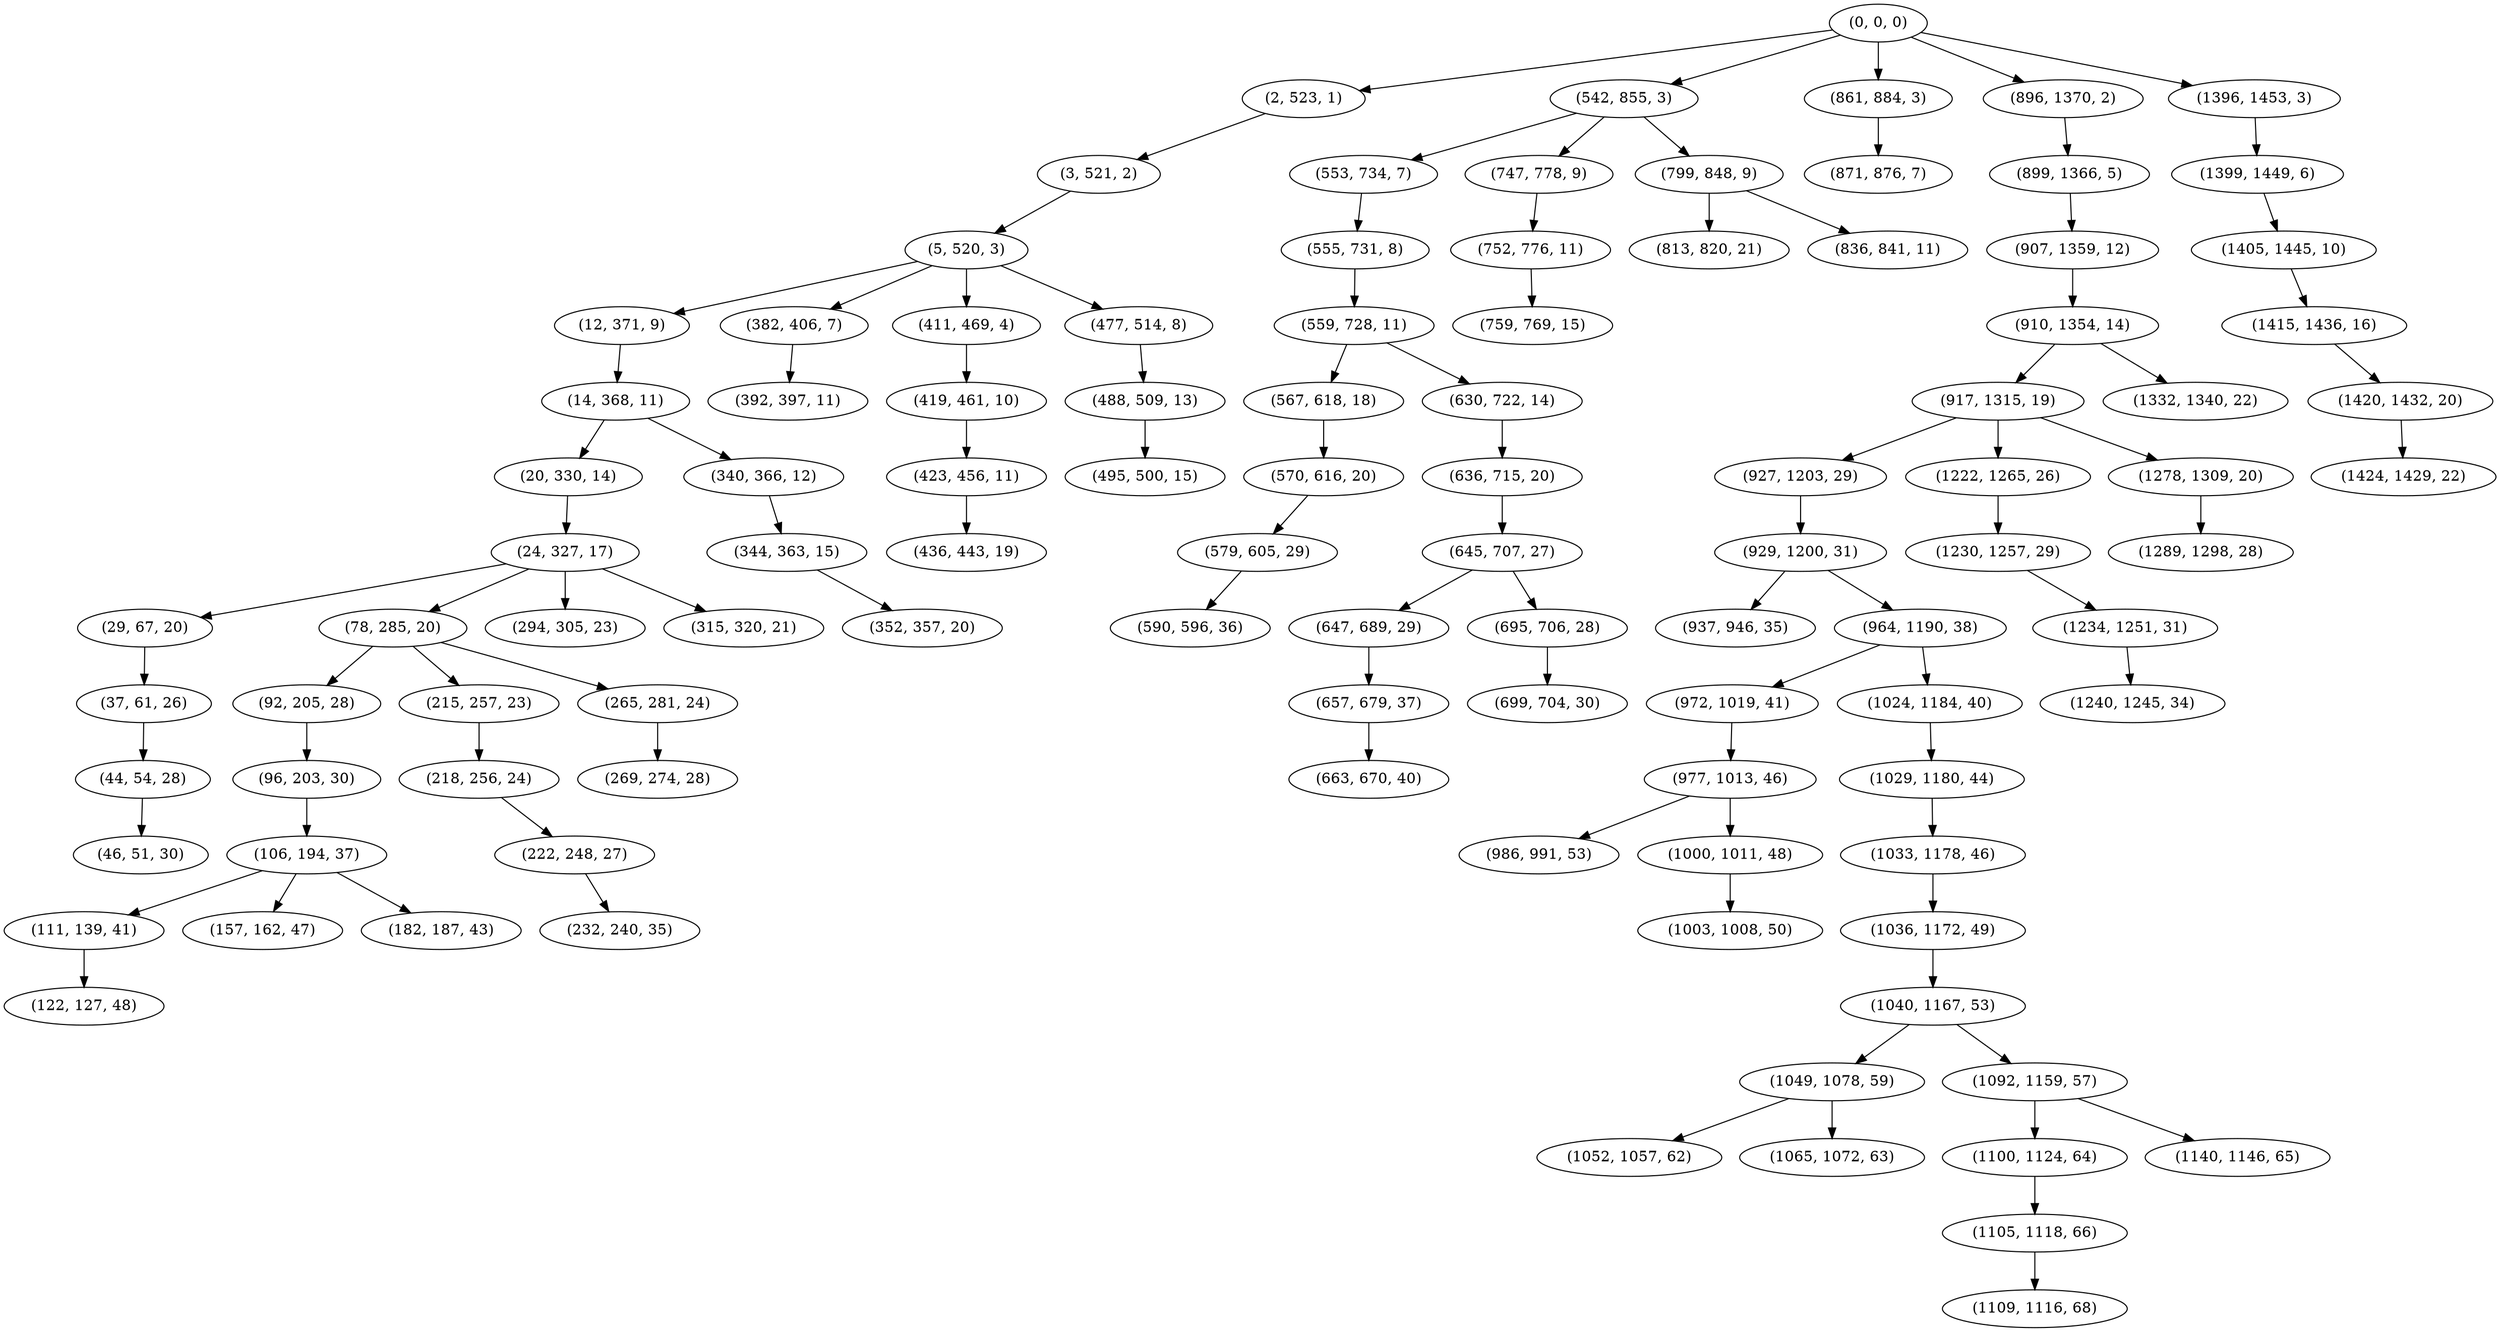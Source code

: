 digraph tree {
    "(0, 0, 0)";
    "(2, 523, 1)";
    "(3, 521, 2)";
    "(5, 520, 3)";
    "(12, 371, 9)";
    "(14, 368, 11)";
    "(20, 330, 14)";
    "(24, 327, 17)";
    "(29, 67, 20)";
    "(37, 61, 26)";
    "(44, 54, 28)";
    "(46, 51, 30)";
    "(78, 285, 20)";
    "(92, 205, 28)";
    "(96, 203, 30)";
    "(106, 194, 37)";
    "(111, 139, 41)";
    "(122, 127, 48)";
    "(157, 162, 47)";
    "(182, 187, 43)";
    "(215, 257, 23)";
    "(218, 256, 24)";
    "(222, 248, 27)";
    "(232, 240, 35)";
    "(265, 281, 24)";
    "(269, 274, 28)";
    "(294, 305, 23)";
    "(315, 320, 21)";
    "(340, 366, 12)";
    "(344, 363, 15)";
    "(352, 357, 20)";
    "(382, 406, 7)";
    "(392, 397, 11)";
    "(411, 469, 4)";
    "(419, 461, 10)";
    "(423, 456, 11)";
    "(436, 443, 19)";
    "(477, 514, 8)";
    "(488, 509, 13)";
    "(495, 500, 15)";
    "(542, 855, 3)";
    "(553, 734, 7)";
    "(555, 731, 8)";
    "(559, 728, 11)";
    "(567, 618, 18)";
    "(570, 616, 20)";
    "(579, 605, 29)";
    "(590, 596, 36)";
    "(630, 722, 14)";
    "(636, 715, 20)";
    "(645, 707, 27)";
    "(647, 689, 29)";
    "(657, 679, 37)";
    "(663, 670, 40)";
    "(695, 706, 28)";
    "(699, 704, 30)";
    "(747, 778, 9)";
    "(752, 776, 11)";
    "(759, 769, 15)";
    "(799, 848, 9)";
    "(813, 820, 21)";
    "(836, 841, 11)";
    "(861, 884, 3)";
    "(871, 876, 7)";
    "(896, 1370, 2)";
    "(899, 1366, 5)";
    "(907, 1359, 12)";
    "(910, 1354, 14)";
    "(917, 1315, 19)";
    "(927, 1203, 29)";
    "(929, 1200, 31)";
    "(937, 946, 35)";
    "(964, 1190, 38)";
    "(972, 1019, 41)";
    "(977, 1013, 46)";
    "(986, 991, 53)";
    "(1000, 1011, 48)";
    "(1003, 1008, 50)";
    "(1024, 1184, 40)";
    "(1029, 1180, 44)";
    "(1033, 1178, 46)";
    "(1036, 1172, 49)";
    "(1040, 1167, 53)";
    "(1049, 1078, 59)";
    "(1052, 1057, 62)";
    "(1065, 1072, 63)";
    "(1092, 1159, 57)";
    "(1100, 1124, 64)";
    "(1105, 1118, 66)";
    "(1109, 1116, 68)";
    "(1140, 1146, 65)";
    "(1222, 1265, 26)";
    "(1230, 1257, 29)";
    "(1234, 1251, 31)";
    "(1240, 1245, 34)";
    "(1278, 1309, 20)";
    "(1289, 1298, 28)";
    "(1332, 1340, 22)";
    "(1396, 1453, 3)";
    "(1399, 1449, 6)";
    "(1405, 1445, 10)";
    "(1415, 1436, 16)";
    "(1420, 1432, 20)";
    "(1424, 1429, 22)";
    "(0, 0, 0)" -> "(2, 523, 1)";
    "(0, 0, 0)" -> "(542, 855, 3)";
    "(0, 0, 0)" -> "(861, 884, 3)";
    "(0, 0, 0)" -> "(896, 1370, 2)";
    "(0, 0, 0)" -> "(1396, 1453, 3)";
    "(2, 523, 1)" -> "(3, 521, 2)";
    "(3, 521, 2)" -> "(5, 520, 3)";
    "(5, 520, 3)" -> "(12, 371, 9)";
    "(5, 520, 3)" -> "(382, 406, 7)";
    "(5, 520, 3)" -> "(411, 469, 4)";
    "(5, 520, 3)" -> "(477, 514, 8)";
    "(12, 371, 9)" -> "(14, 368, 11)";
    "(14, 368, 11)" -> "(20, 330, 14)";
    "(14, 368, 11)" -> "(340, 366, 12)";
    "(20, 330, 14)" -> "(24, 327, 17)";
    "(24, 327, 17)" -> "(29, 67, 20)";
    "(24, 327, 17)" -> "(78, 285, 20)";
    "(24, 327, 17)" -> "(294, 305, 23)";
    "(24, 327, 17)" -> "(315, 320, 21)";
    "(29, 67, 20)" -> "(37, 61, 26)";
    "(37, 61, 26)" -> "(44, 54, 28)";
    "(44, 54, 28)" -> "(46, 51, 30)";
    "(78, 285, 20)" -> "(92, 205, 28)";
    "(78, 285, 20)" -> "(215, 257, 23)";
    "(78, 285, 20)" -> "(265, 281, 24)";
    "(92, 205, 28)" -> "(96, 203, 30)";
    "(96, 203, 30)" -> "(106, 194, 37)";
    "(106, 194, 37)" -> "(111, 139, 41)";
    "(106, 194, 37)" -> "(157, 162, 47)";
    "(106, 194, 37)" -> "(182, 187, 43)";
    "(111, 139, 41)" -> "(122, 127, 48)";
    "(215, 257, 23)" -> "(218, 256, 24)";
    "(218, 256, 24)" -> "(222, 248, 27)";
    "(222, 248, 27)" -> "(232, 240, 35)";
    "(265, 281, 24)" -> "(269, 274, 28)";
    "(340, 366, 12)" -> "(344, 363, 15)";
    "(344, 363, 15)" -> "(352, 357, 20)";
    "(382, 406, 7)" -> "(392, 397, 11)";
    "(411, 469, 4)" -> "(419, 461, 10)";
    "(419, 461, 10)" -> "(423, 456, 11)";
    "(423, 456, 11)" -> "(436, 443, 19)";
    "(477, 514, 8)" -> "(488, 509, 13)";
    "(488, 509, 13)" -> "(495, 500, 15)";
    "(542, 855, 3)" -> "(553, 734, 7)";
    "(542, 855, 3)" -> "(747, 778, 9)";
    "(542, 855, 3)" -> "(799, 848, 9)";
    "(553, 734, 7)" -> "(555, 731, 8)";
    "(555, 731, 8)" -> "(559, 728, 11)";
    "(559, 728, 11)" -> "(567, 618, 18)";
    "(559, 728, 11)" -> "(630, 722, 14)";
    "(567, 618, 18)" -> "(570, 616, 20)";
    "(570, 616, 20)" -> "(579, 605, 29)";
    "(579, 605, 29)" -> "(590, 596, 36)";
    "(630, 722, 14)" -> "(636, 715, 20)";
    "(636, 715, 20)" -> "(645, 707, 27)";
    "(645, 707, 27)" -> "(647, 689, 29)";
    "(645, 707, 27)" -> "(695, 706, 28)";
    "(647, 689, 29)" -> "(657, 679, 37)";
    "(657, 679, 37)" -> "(663, 670, 40)";
    "(695, 706, 28)" -> "(699, 704, 30)";
    "(747, 778, 9)" -> "(752, 776, 11)";
    "(752, 776, 11)" -> "(759, 769, 15)";
    "(799, 848, 9)" -> "(813, 820, 21)";
    "(799, 848, 9)" -> "(836, 841, 11)";
    "(861, 884, 3)" -> "(871, 876, 7)";
    "(896, 1370, 2)" -> "(899, 1366, 5)";
    "(899, 1366, 5)" -> "(907, 1359, 12)";
    "(907, 1359, 12)" -> "(910, 1354, 14)";
    "(910, 1354, 14)" -> "(917, 1315, 19)";
    "(910, 1354, 14)" -> "(1332, 1340, 22)";
    "(917, 1315, 19)" -> "(927, 1203, 29)";
    "(917, 1315, 19)" -> "(1222, 1265, 26)";
    "(917, 1315, 19)" -> "(1278, 1309, 20)";
    "(927, 1203, 29)" -> "(929, 1200, 31)";
    "(929, 1200, 31)" -> "(937, 946, 35)";
    "(929, 1200, 31)" -> "(964, 1190, 38)";
    "(964, 1190, 38)" -> "(972, 1019, 41)";
    "(964, 1190, 38)" -> "(1024, 1184, 40)";
    "(972, 1019, 41)" -> "(977, 1013, 46)";
    "(977, 1013, 46)" -> "(986, 991, 53)";
    "(977, 1013, 46)" -> "(1000, 1011, 48)";
    "(1000, 1011, 48)" -> "(1003, 1008, 50)";
    "(1024, 1184, 40)" -> "(1029, 1180, 44)";
    "(1029, 1180, 44)" -> "(1033, 1178, 46)";
    "(1033, 1178, 46)" -> "(1036, 1172, 49)";
    "(1036, 1172, 49)" -> "(1040, 1167, 53)";
    "(1040, 1167, 53)" -> "(1049, 1078, 59)";
    "(1040, 1167, 53)" -> "(1092, 1159, 57)";
    "(1049, 1078, 59)" -> "(1052, 1057, 62)";
    "(1049, 1078, 59)" -> "(1065, 1072, 63)";
    "(1092, 1159, 57)" -> "(1100, 1124, 64)";
    "(1092, 1159, 57)" -> "(1140, 1146, 65)";
    "(1100, 1124, 64)" -> "(1105, 1118, 66)";
    "(1105, 1118, 66)" -> "(1109, 1116, 68)";
    "(1222, 1265, 26)" -> "(1230, 1257, 29)";
    "(1230, 1257, 29)" -> "(1234, 1251, 31)";
    "(1234, 1251, 31)" -> "(1240, 1245, 34)";
    "(1278, 1309, 20)" -> "(1289, 1298, 28)";
    "(1396, 1453, 3)" -> "(1399, 1449, 6)";
    "(1399, 1449, 6)" -> "(1405, 1445, 10)";
    "(1405, 1445, 10)" -> "(1415, 1436, 16)";
    "(1415, 1436, 16)" -> "(1420, 1432, 20)";
    "(1420, 1432, 20)" -> "(1424, 1429, 22)";
}
